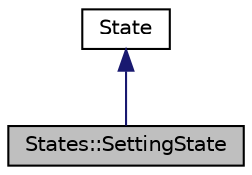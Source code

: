 digraph "States::SettingState"
    {
    // LATEX_PDF_SIZE
  bgcolor = "transparent";
edge [fontname = "Helvetica",fontsize = "10",labelfontname = "Helvetica",labelfontsize = "10"];
node [fontname = "Helvetica",fontsize = "10",shape = record];
Node1 [label = "States::SettingState",height = 0.2,width = 0.4,color = "black", fillcolor = "grey75", style = "filled", fontcolor = "black",tooltip = "Class for when in Settings."];
Node2 -> Node1 [dir = "back",color = "midnightblue",fontsize = "10",style = "solid"];
Node2 [label = "State",height = 0.2,width = 0.4,color = "black",URL = "$class_state.html",tooltip = "Abstract class for Game State."];
}

